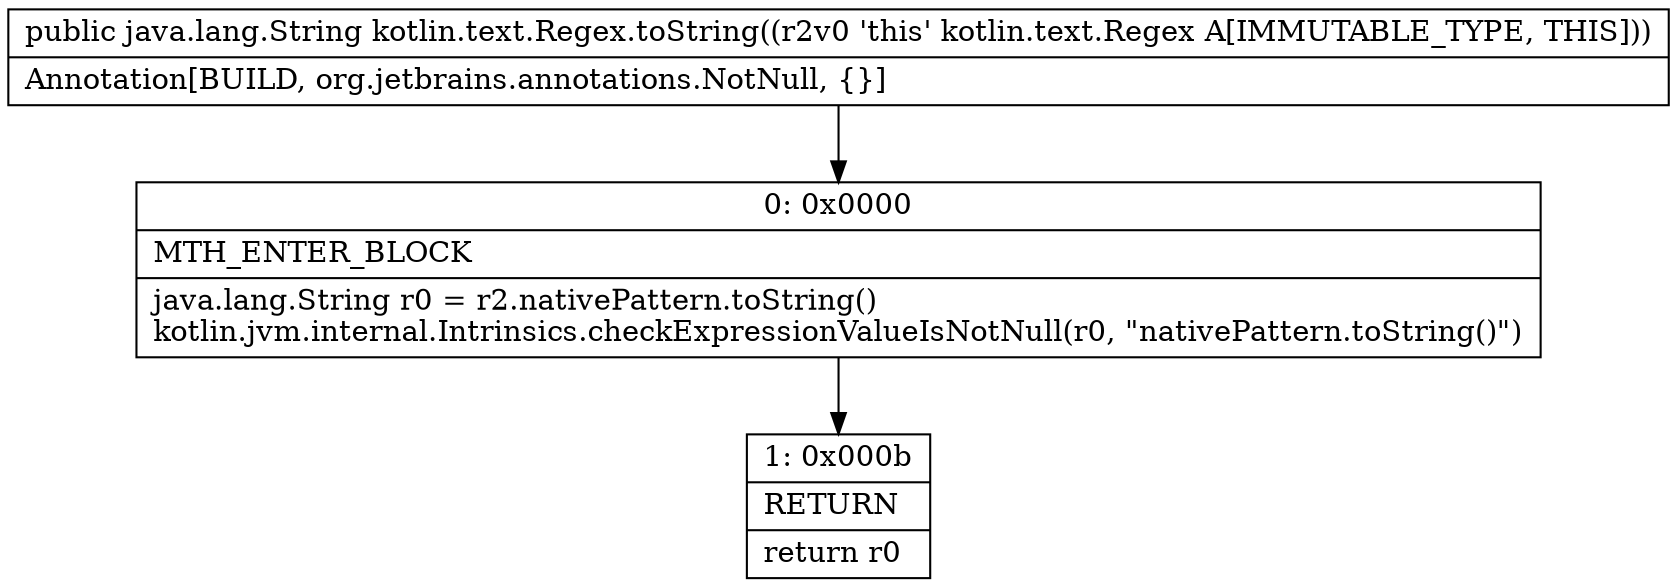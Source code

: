 digraph "CFG forkotlin.text.Regex.toString()Ljava\/lang\/String;" {
Node_0 [shape=record,label="{0\:\ 0x0000|MTH_ENTER_BLOCK\l|java.lang.String r0 = r2.nativePattern.toString()\lkotlin.jvm.internal.Intrinsics.checkExpressionValueIsNotNull(r0, \"nativePattern.toString()\")\l}"];
Node_1 [shape=record,label="{1\:\ 0x000b|RETURN\l|return r0\l}"];
MethodNode[shape=record,label="{public java.lang.String kotlin.text.Regex.toString((r2v0 'this' kotlin.text.Regex A[IMMUTABLE_TYPE, THIS]))  | Annotation[BUILD, org.jetbrains.annotations.NotNull, \{\}]\l}"];
MethodNode -> Node_0;
Node_0 -> Node_1;
}

